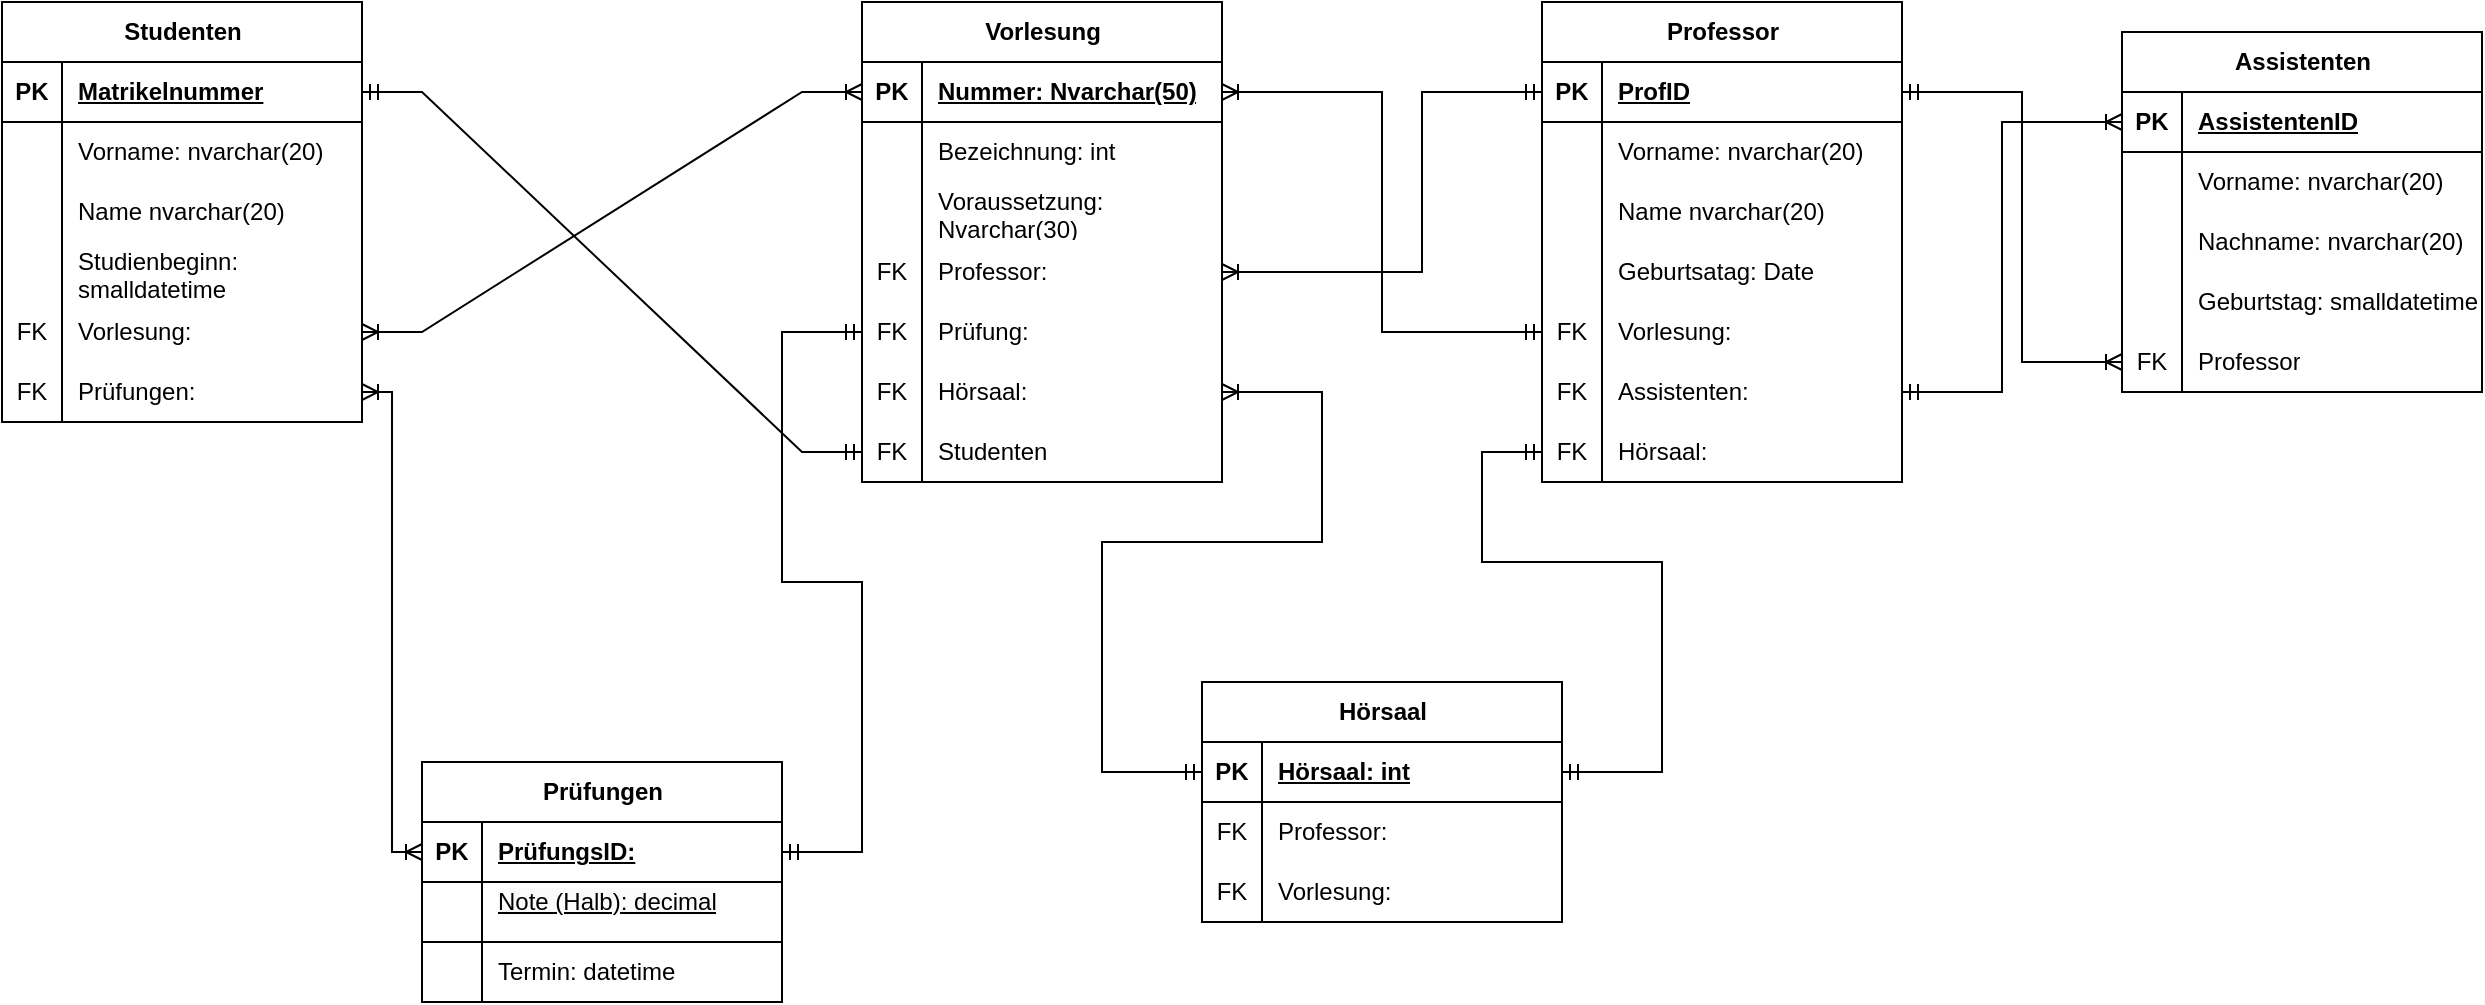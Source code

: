 <mxfile version="24.8.2">
  <diagram name="Seite-1" id="2Ej8bLwQSE9MTMcNMIrt">
    <mxGraphModel dx="1807" dy="426" grid="1" gridSize="10" guides="1" tooltips="1" connect="1" arrows="1" fold="1" page="1" pageScale="1" pageWidth="827" pageHeight="1169" math="0" shadow="0">
      <root>
        <mxCell id="0" />
        <mxCell id="1" parent="0" />
        <mxCell id="7oqKA0QI2KMPic_4Mqot-1" value="Studenten" style="shape=table;startSize=30;container=1;collapsible=1;childLayout=tableLayout;fixedRows=1;rowLines=0;fontStyle=1;align=center;resizeLast=1;html=1;" vertex="1" parent="1">
          <mxGeometry x="-210" y="10" width="180" height="210" as="geometry" />
        </mxCell>
        <mxCell id="7oqKA0QI2KMPic_4Mqot-2" value="" style="shape=tableRow;horizontal=0;startSize=0;swimlaneHead=0;swimlaneBody=0;fillColor=none;collapsible=0;dropTarget=0;points=[[0,0.5],[1,0.5]];portConstraint=eastwest;top=0;left=0;right=0;bottom=1;" vertex="1" parent="7oqKA0QI2KMPic_4Mqot-1">
          <mxGeometry y="30" width="180" height="30" as="geometry" />
        </mxCell>
        <mxCell id="7oqKA0QI2KMPic_4Mqot-3" value="PK" style="shape=partialRectangle;connectable=0;fillColor=none;top=0;left=0;bottom=0;right=0;fontStyle=1;overflow=hidden;whiteSpace=wrap;html=1;" vertex="1" parent="7oqKA0QI2KMPic_4Mqot-2">
          <mxGeometry width="30" height="30" as="geometry">
            <mxRectangle width="30" height="30" as="alternateBounds" />
          </mxGeometry>
        </mxCell>
        <mxCell id="7oqKA0QI2KMPic_4Mqot-4" value="Matrikelnummer" style="shape=partialRectangle;connectable=0;fillColor=none;top=0;left=0;bottom=0;right=0;align=left;spacingLeft=6;fontStyle=5;overflow=hidden;whiteSpace=wrap;html=1;" vertex="1" parent="7oqKA0QI2KMPic_4Mqot-2">
          <mxGeometry x="30" width="150" height="30" as="geometry">
            <mxRectangle width="150" height="30" as="alternateBounds" />
          </mxGeometry>
        </mxCell>
        <mxCell id="7oqKA0QI2KMPic_4Mqot-5" value="" style="shape=tableRow;horizontal=0;startSize=0;swimlaneHead=0;swimlaneBody=0;fillColor=none;collapsible=0;dropTarget=0;points=[[0,0.5],[1,0.5]];portConstraint=eastwest;top=0;left=0;right=0;bottom=0;" vertex="1" parent="7oqKA0QI2KMPic_4Mqot-1">
          <mxGeometry y="60" width="180" height="30" as="geometry" />
        </mxCell>
        <mxCell id="7oqKA0QI2KMPic_4Mqot-6" value="" style="shape=partialRectangle;connectable=0;fillColor=none;top=0;left=0;bottom=0;right=0;editable=1;overflow=hidden;whiteSpace=wrap;html=1;" vertex="1" parent="7oqKA0QI2KMPic_4Mqot-5">
          <mxGeometry width="30" height="30" as="geometry">
            <mxRectangle width="30" height="30" as="alternateBounds" />
          </mxGeometry>
        </mxCell>
        <mxCell id="7oqKA0QI2KMPic_4Mqot-7" value="Vorname: nvarchar(20)" style="shape=partialRectangle;connectable=0;fillColor=none;top=0;left=0;bottom=0;right=0;align=left;spacingLeft=6;overflow=hidden;whiteSpace=wrap;html=1;" vertex="1" parent="7oqKA0QI2KMPic_4Mqot-5">
          <mxGeometry x="30" width="150" height="30" as="geometry">
            <mxRectangle width="150" height="30" as="alternateBounds" />
          </mxGeometry>
        </mxCell>
        <mxCell id="7oqKA0QI2KMPic_4Mqot-8" value="" style="shape=tableRow;horizontal=0;startSize=0;swimlaneHead=0;swimlaneBody=0;fillColor=none;collapsible=0;dropTarget=0;points=[[0,0.5],[1,0.5]];portConstraint=eastwest;top=0;left=0;right=0;bottom=0;" vertex="1" parent="7oqKA0QI2KMPic_4Mqot-1">
          <mxGeometry y="90" width="180" height="30" as="geometry" />
        </mxCell>
        <mxCell id="7oqKA0QI2KMPic_4Mqot-9" value="" style="shape=partialRectangle;connectable=0;fillColor=none;top=0;left=0;bottom=0;right=0;editable=1;overflow=hidden;whiteSpace=wrap;html=1;" vertex="1" parent="7oqKA0QI2KMPic_4Mqot-8">
          <mxGeometry width="30" height="30" as="geometry">
            <mxRectangle width="30" height="30" as="alternateBounds" />
          </mxGeometry>
        </mxCell>
        <mxCell id="7oqKA0QI2KMPic_4Mqot-10" value="Name nvarchar(20)" style="shape=partialRectangle;connectable=0;fillColor=none;top=0;left=0;bottom=0;right=0;align=left;spacingLeft=6;overflow=hidden;whiteSpace=wrap;html=1;" vertex="1" parent="7oqKA0QI2KMPic_4Mqot-8">
          <mxGeometry x="30" width="150" height="30" as="geometry">
            <mxRectangle width="150" height="30" as="alternateBounds" />
          </mxGeometry>
        </mxCell>
        <mxCell id="7oqKA0QI2KMPic_4Mqot-11" value="" style="shape=tableRow;horizontal=0;startSize=0;swimlaneHead=0;swimlaneBody=0;fillColor=none;collapsible=0;dropTarget=0;points=[[0,0.5],[1,0.5]];portConstraint=eastwest;top=0;left=0;right=0;bottom=0;" vertex="1" parent="7oqKA0QI2KMPic_4Mqot-1">
          <mxGeometry y="120" width="180" height="30" as="geometry" />
        </mxCell>
        <mxCell id="7oqKA0QI2KMPic_4Mqot-12" value="" style="shape=partialRectangle;connectable=0;fillColor=none;top=0;left=0;bottom=0;right=0;editable=1;overflow=hidden;whiteSpace=wrap;html=1;" vertex="1" parent="7oqKA0QI2KMPic_4Mqot-11">
          <mxGeometry width="30" height="30" as="geometry">
            <mxRectangle width="30" height="30" as="alternateBounds" />
          </mxGeometry>
        </mxCell>
        <mxCell id="7oqKA0QI2KMPic_4Mqot-13" value="Studienbeginn: smalldatetime" style="shape=partialRectangle;connectable=0;fillColor=none;top=0;left=0;bottom=0;right=0;align=left;spacingLeft=6;overflow=hidden;whiteSpace=wrap;html=1;" vertex="1" parent="7oqKA0QI2KMPic_4Mqot-11">
          <mxGeometry x="30" width="150" height="30" as="geometry">
            <mxRectangle width="150" height="30" as="alternateBounds" />
          </mxGeometry>
        </mxCell>
        <mxCell id="7oqKA0QI2KMPic_4Mqot-18" value="" style="shape=tableRow;horizontal=0;startSize=0;swimlaneHead=0;swimlaneBody=0;fillColor=none;collapsible=0;dropTarget=0;points=[[0,0.5],[1,0.5]];portConstraint=eastwest;top=0;left=0;right=0;bottom=0;" vertex="1" parent="7oqKA0QI2KMPic_4Mqot-1">
          <mxGeometry y="150" width="180" height="30" as="geometry" />
        </mxCell>
        <mxCell id="7oqKA0QI2KMPic_4Mqot-19" value="FK" style="shape=partialRectangle;connectable=0;fillColor=none;top=0;left=0;bottom=0;right=0;editable=1;overflow=hidden;whiteSpace=wrap;html=1;" vertex="1" parent="7oqKA0QI2KMPic_4Mqot-18">
          <mxGeometry width="30" height="30" as="geometry">
            <mxRectangle width="30" height="30" as="alternateBounds" />
          </mxGeometry>
        </mxCell>
        <mxCell id="7oqKA0QI2KMPic_4Mqot-20" value="Vorlesung:&amp;nbsp;" style="shape=partialRectangle;connectable=0;fillColor=none;top=0;left=0;bottom=0;right=0;align=left;spacingLeft=6;overflow=hidden;whiteSpace=wrap;html=1;" vertex="1" parent="7oqKA0QI2KMPic_4Mqot-18">
          <mxGeometry x="30" width="150" height="30" as="geometry">
            <mxRectangle width="150" height="30" as="alternateBounds" />
          </mxGeometry>
        </mxCell>
        <mxCell id="7oqKA0QI2KMPic_4Mqot-21" value="" style="shape=tableRow;horizontal=0;startSize=0;swimlaneHead=0;swimlaneBody=0;fillColor=none;collapsible=0;dropTarget=0;points=[[0,0.5],[1,0.5]];portConstraint=eastwest;top=0;left=0;right=0;bottom=0;" vertex="1" parent="7oqKA0QI2KMPic_4Mqot-1">
          <mxGeometry y="180" width="180" height="30" as="geometry" />
        </mxCell>
        <mxCell id="7oqKA0QI2KMPic_4Mqot-22" value="FK" style="shape=partialRectangle;connectable=0;fillColor=none;top=0;left=0;bottom=0;right=0;editable=1;overflow=hidden;whiteSpace=wrap;html=1;" vertex="1" parent="7oqKA0QI2KMPic_4Mqot-21">
          <mxGeometry width="30" height="30" as="geometry">
            <mxRectangle width="30" height="30" as="alternateBounds" />
          </mxGeometry>
        </mxCell>
        <mxCell id="7oqKA0QI2KMPic_4Mqot-23" value="Prüfungen:" style="shape=partialRectangle;connectable=0;fillColor=none;top=0;left=0;bottom=0;right=0;align=left;spacingLeft=6;overflow=hidden;whiteSpace=wrap;html=1;" vertex="1" parent="7oqKA0QI2KMPic_4Mqot-21">
          <mxGeometry x="30" width="150" height="30" as="geometry">
            <mxRectangle width="150" height="30" as="alternateBounds" />
          </mxGeometry>
        </mxCell>
        <mxCell id="7oqKA0QI2KMPic_4Mqot-24" value="Professor" style="shape=table;startSize=30;container=1;collapsible=1;childLayout=tableLayout;fixedRows=1;rowLines=0;fontStyle=1;align=center;resizeLast=1;html=1;" vertex="1" parent="1">
          <mxGeometry x="560" y="10" width="180" height="240" as="geometry" />
        </mxCell>
        <mxCell id="7oqKA0QI2KMPic_4Mqot-25" value="" style="shape=tableRow;horizontal=0;startSize=0;swimlaneHead=0;swimlaneBody=0;fillColor=none;collapsible=0;dropTarget=0;points=[[0,0.5],[1,0.5]];portConstraint=eastwest;top=0;left=0;right=0;bottom=1;" vertex="1" parent="7oqKA0QI2KMPic_4Mqot-24">
          <mxGeometry y="30" width="180" height="30" as="geometry" />
        </mxCell>
        <mxCell id="7oqKA0QI2KMPic_4Mqot-26" value="PK" style="shape=partialRectangle;connectable=0;fillColor=none;top=0;left=0;bottom=0;right=0;fontStyle=1;overflow=hidden;whiteSpace=wrap;html=1;" vertex="1" parent="7oqKA0QI2KMPic_4Mqot-25">
          <mxGeometry width="30" height="30" as="geometry">
            <mxRectangle width="30" height="30" as="alternateBounds" />
          </mxGeometry>
        </mxCell>
        <mxCell id="7oqKA0QI2KMPic_4Mqot-27" value="ProfID" style="shape=partialRectangle;connectable=0;fillColor=none;top=0;left=0;bottom=0;right=0;align=left;spacingLeft=6;fontStyle=5;overflow=hidden;whiteSpace=wrap;html=1;" vertex="1" parent="7oqKA0QI2KMPic_4Mqot-25">
          <mxGeometry x="30" width="150" height="30" as="geometry">
            <mxRectangle width="150" height="30" as="alternateBounds" />
          </mxGeometry>
        </mxCell>
        <mxCell id="7oqKA0QI2KMPic_4Mqot-28" value="" style="shape=tableRow;horizontal=0;startSize=0;swimlaneHead=0;swimlaneBody=0;fillColor=none;collapsible=0;dropTarget=0;points=[[0,0.5],[1,0.5]];portConstraint=eastwest;top=0;left=0;right=0;bottom=0;" vertex="1" parent="7oqKA0QI2KMPic_4Mqot-24">
          <mxGeometry y="60" width="180" height="30" as="geometry" />
        </mxCell>
        <mxCell id="7oqKA0QI2KMPic_4Mqot-29" value="" style="shape=partialRectangle;connectable=0;fillColor=none;top=0;left=0;bottom=0;right=0;editable=1;overflow=hidden;whiteSpace=wrap;html=1;" vertex="1" parent="7oqKA0QI2KMPic_4Mqot-28">
          <mxGeometry width="30" height="30" as="geometry">
            <mxRectangle width="30" height="30" as="alternateBounds" />
          </mxGeometry>
        </mxCell>
        <mxCell id="7oqKA0QI2KMPic_4Mqot-30" value="Vorname: nvarchar(20)" style="shape=partialRectangle;connectable=0;fillColor=none;top=0;left=0;bottom=0;right=0;align=left;spacingLeft=6;overflow=hidden;whiteSpace=wrap;html=1;" vertex="1" parent="7oqKA0QI2KMPic_4Mqot-28">
          <mxGeometry x="30" width="150" height="30" as="geometry">
            <mxRectangle width="150" height="30" as="alternateBounds" />
          </mxGeometry>
        </mxCell>
        <mxCell id="7oqKA0QI2KMPic_4Mqot-31" value="" style="shape=tableRow;horizontal=0;startSize=0;swimlaneHead=0;swimlaneBody=0;fillColor=none;collapsible=0;dropTarget=0;points=[[0,0.5],[1,0.5]];portConstraint=eastwest;top=0;left=0;right=0;bottom=0;" vertex="1" parent="7oqKA0QI2KMPic_4Mqot-24">
          <mxGeometry y="90" width="180" height="30" as="geometry" />
        </mxCell>
        <mxCell id="7oqKA0QI2KMPic_4Mqot-32" value="" style="shape=partialRectangle;connectable=0;fillColor=none;top=0;left=0;bottom=0;right=0;editable=1;overflow=hidden;whiteSpace=wrap;html=1;" vertex="1" parent="7oqKA0QI2KMPic_4Mqot-31">
          <mxGeometry width="30" height="30" as="geometry">
            <mxRectangle width="30" height="30" as="alternateBounds" />
          </mxGeometry>
        </mxCell>
        <mxCell id="7oqKA0QI2KMPic_4Mqot-33" value="Name nvarchar(20)" style="shape=partialRectangle;connectable=0;fillColor=none;top=0;left=0;bottom=0;right=0;align=left;spacingLeft=6;overflow=hidden;whiteSpace=wrap;html=1;" vertex="1" parent="7oqKA0QI2KMPic_4Mqot-31">
          <mxGeometry x="30" width="150" height="30" as="geometry">
            <mxRectangle width="150" height="30" as="alternateBounds" />
          </mxGeometry>
        </mxCell>
        <mxCell id="7oqKA0QI2KMPic_4Mqot-34" value="" style="shape=tableRow;horizontal=0;startSize=0;swimlaneHead=0;swimlaneBody=0;fillColor=none;collapsible=0;dropTarget=0;points=[[0,0.5],[1,0.5]];portConstraint=eastwest;top=0;left=0;right=0;bottom=0;" vertex="1" parent="7oqKA0QI2KMPic_4Mqot-24">
          <mxGeometry y="120" width="180" height="30" as="geometry" />
        </mxCell>
        <mxCell id="7oqKA0QI2KMPic_4Mqot-35" value="" style="shape=partialRectangle;connectable=0;fillColor=none;top=0;left=0;bottom=0;right=0;editable=1;overflow=hidden;whiteSpace=wrap;html=1;" vertex="1" parent="7oqKA0QI2KMPic_4Mqot-34">
          <mxGeometry width="30" height="30" as="geometry">
            <mxRectangle width="30" height="30" as="alternateBounds" />
          </mxGeometry>
        </mxCell>
        <mxCell id="7oqKA0QI2KMPic_4Mqot-36" value="Geburtsatag: Date" style="shape=partialRectangle;connectable=0;fillColor=none;top=0;left=0;bottom=0;right=0;align=left;spacingLeft=6;overflow=hidden;whiteSpace=wrap;html=1;" vertex="1" parent="7oqKA0QI2KMPic_4Mqot-34">
          <mxGeometry x="30" width="150" height="30" as="geometry">
            <mxRectangle width="150" height="30" as="alternateBounds" />
          </mxGeometry>
        </mxCell>
        <mxCell id="7oqKA0QI2KMPic_4Mqot-37" value="" style="shape=tableRow;horizontal=0;startSize=0;swimlaneHead=0;swimlaneBody=0;fillColor=none;collapsible=0;dropTarget=0;points=[[0,0.5],[1,0.5]];portConstraint=eastwest;top=0;left=0;right=0;bottom=0;" vertex="1" parent="7oqKA0QI2KMPic_4Mqot-24">
          <mxGeometry y="150" width="180" height="30" as="geometry" />
        </mxCell>
        <mxCell id="7oqKA0QI2KMPic_4Mqot-38" value="FK" style="shape=partialRectangle;connectable=0;fillColor=none;top=0;left=0;bottom=0;right=0;editable=1;overflow=hidden;whiteSpace=wrap;html=1;" vertex="1" parent="7oqKA0QI2KMPic_4Mqot-37">
          <mxGeometry width="30" height="30" as="geometry">
            <mxRectangle width="30" height="30" as="alternateBounds" />
          </mxGeometry>
        </mxCell>
        <mxCell id="7oqKA0QI2KMPic_4Mqot-39" value="Vorlesung:" style="shape=partialRectangle;connectable=0;fillColor=none;top=0;left=0;bottom=0;right=0;align=left;spacingLeft=6;overflow=hidden;whiteSpace=wrap;html=1;" vertex="1" parent="7oqKA0QI2KMPic_4Mqot-37">
          <mxGeometry x="30" width="150" height="30" as="geometry">
            <mxRectangle width="150" height="30" as="alternateBounds" />
          </mxGeometry>
        </mxCell>
        <mxCell id="7oqKA0QI2KMPic_4Mqot-40" value="" style="shape=tableRow;horizontal=0;startSize=0;swimlaneHead=0;swimlaneBody=0;fillColor=none;collapsible=0;dropTarget=0;points=[[0,0.5],[1,0.5]];portConstraint=eastwest;top=0;left=0;right=0;bottom=0;" vertex="1" parent="7oqKA0QI2KMPic_4Mqot-24">
          <mxGeometry y="180" width="180" height="30" as="geometry" />
        </mxCell>
        <mxCell id="7oqKA0QI2KMPic_4Mqot-41" value="FK" style="shape=partialRectangle;connectable=0;fillColor=none;top=0;left=0;bottom=0;right=0;editable=1;overflow=hidden;whiteSpace=wrap;html=1;" vertex="1" parent="7oqKA0QI2KMPic_4Mqot-40">
          <mxGeometry width="30" height="30" as="geometry">
            <mxRectangle width="30" height="30" as="alternateBounds" />
          </mxGeometry>
        </mxCell>
        <mxCell id="7oqKA0QI2KMPic_4Mqot-42" value="Assistenten:" style="shape=partialRectangle;connectable=0;fillColor=none;top=0;left=0;bottom=0;right=0;align=left;spacingLeft=6;overflow=hidden;whiteSpace=wrap;html=1;" vertex="1" parent="7oqKA0QI2KMPic_4Mqot-40">
          <mxGeometry x="30" width="150" height="30" as="geometry">
            <mxRectangle width="150" height="30" as="alternateBounds" />
          </mxGeometry>
        </mxCell>
        <mxCell id="7oqKA0QI2KMPic_4Mqot-43" value="" style="shape=tableRow;horizontal=0;startSize=0;swimlaneHead=0;swimlaneBody=0;fillColor=none;collapsible=0;dropTarget=0;points=[[0,0.5],[1,0.5]];portConstraint=eastwest;top=0;left=0;right=0;bottom=0;" vertex="1" parent="7oqKA0QI2KMPic_4Mqot-24">
          <mxGeometry y="210" width="180" height="30" as="geometry" />
        </mxCell>
        <mxCell id="7oqKA0QI2KMPic_4Mqot-44" value="FK" style="shape=partialRectangle;connectable=0;fillColor=none;top=0;left=0;bottom=0;right=0;editable=1;overflow=hidden;whiteSpace=wrap;html=1;" vertex="1" parent="7oqKA0QI2KMPic_4Mqot-43">
          <mxGeometry width="30" height="30" as="geometry">
            <mxRectangle width="30" height="30" as="alternateBounds" />
          </mxGeometry>
        </mxCell>
        <mxCell id="7oqKA0QI2KMPic_4Mqot-45" value="Hörsaal:" style="shape=partialRectangle;connectable=0;fillColor=none;top=0;left=0;bottom=0;right=0;align=left;spacingLeft=6;overflow=hidden;whiteSpace=wrap;html=1;" vertex="1" parent="7oqKA0QI2KMPic_4Mqot-43">
          <mxGeometry x="30" width="150" height="30" as="geometry">
            <mxRectangle width="150" height="30" as="alternateBounds" />
          </mxGeometry>
        </mxCell>
        <mxCell id="7oqKA0QI2KMPic_4Mqot-46" value="Vorlesung" style="shape=table;startSize=30;container=1;collapsible=1;childLayout=tableLayout;fixedRows=1;rowLines=0;fontStyle=1;align=center;resizeLast=1;html=1;" vertex="1" parent="1">
          <mxGeometry x="220" y="10" width="180" height="240" as="geometry" />
        </mxCell>
        <mxCell id="7oqKA0QI2KMPic_4Mqot-47" value="" style="shape=tableRow;horizontal=0;startSize=0;swimlaneHead=0;swimlaneBody=0;fillColor=none;collapsible=0;dropTarget=0;points=[[0,0.5],[1,0.5]];portConstraint=eastwest;top=0;left=0;right=0;bottom=1;" vertex="1" parent="7oqKA0QI2KMPic_4Mqot-46">
          <mxGeometry y="30" width="180" height="30" as="geometry" />
        </mxCell>
        <mxCell id="7oqKA0QI2KMPic_4Mqot-48" value="PK" style="shape=partialRectangle;connectable=0;fillColor=none;top=0;left=0;bottom=0;right=0;fontStyle=1;overflow=hidden;whiteSpace=wrap;html=1;" vertex="1" parent="7oqKA0QI2KMPic_4Mqot-47">
          <mxGeometry width="30" height="30" as="geometry">
            <mxRectangle width="30" height="30" as="alternateBounds" />
          </mxGeometry>
        </mxCell>
        <mxCell id="7oqKA0QI2KMPic_4Mqot-49" value="Nummer: Nvarchar(50)" style="shape=partialRectangle;connectable=0;fillColor=none;top=0;left=0;bottom=0;right=0;align=left;spacingLeft=6;fontStyle=5;overflow=hidden;whiteSpace=wrap;html=1;" vertex="1" parent="7oqKA0QI2KMPic_4Mqot-47">
          <mxGeometry x="30" width="150" height="30" as="geometry">
            <mxRectangle width="150" height="30" as="alternateBounds" />
          </mxGeometry>
        </mxCell>
        <mxCell id="7oqKA0QI2KMPic_4Mqot-50" value="" style="shape=tableRow;horizontal=0;startSize=0;swimlaneHead=0;swimlaneBody=0;fillColor=none;collapsible=0;dropTarget=0;points=[[0,0.5],[1,0.5]];portConstraint=eastwest;top=0;left=0;right=0;bottom=0;" vertex="1" parent="7oqKA0QI2KMPic_4Mqot-46">
          <mxGeometry y="60" width="180" height="30" as="geometry" />
        </mxCell>
        <mxCell id="7oqKA0QI2KMPic_4Mqot-51" value="" style="shape=partialRectangle;connectable=0;fillColor=none;top=0;left=0;bottom=0;right=0;editable=1;overflow=hidden;whiteSpace=wrap;html=1;" vertex="1" parent="7oqKA0QI2KMPic_4Mqot-50">
          <mxGeometry width="30" height="30" as="geometry">
            <mxRectangle width="30" height="30" as="alternateBounds" />
          </mxGeometry>
        </mxCell>
        <mxCell id="7oqKA0QI2KMPic_4Mqot-52" value="Bezeichnung: int" style="shape=partialRectangle;connectable=0;fillColor=none;top=0;left=0;bottom=0;right=0;align=left;spacingLeft=6;overflow=hidden;whiteSpace=wrap;html=1;" vertex="1" parent="7oqKA0QI2KMPic_4Mqot-50">
          <mxGeometry x="30" width="150" height="30" as="geometry">
            <mxRectangle width="150" height="30" as="alternateBounds" />
          </mxGeometry>
        </mxCell>
        <mxCell id="7oqKA0QI2KMPic_4Mqot-53" value="" style="shape=tableRow;horizontal=0;startSize=0;swimlaneHead=0;swimlaneBody=0;fillColor=none;collapsible=0;dropTarget=0;points=[[0,0.5],[1,0.5]];portConstraint=eastwest;top=0;left=0;right=0;bottom=0;" vertex="1" parent="7oqKA0QI2KMPic_4Mqot-46">
          <mxGeometry y="90" width="180" height="30" as="geometry" />
        </mxCell>
        <mxCell id="7oqKA0QI2KMPic_4Mqot-54" value="" style="shape=partialRectangle;connectable=0;fillColor=none;top=0;left=0;bottom=0;right=0;editable=1;overflow=hidden;whiteSpace=wrap;html=1;" vertex="1" parent="7oqKA0QI2KMPic_4Mqot-53">
          <mxGeometry width="30" height="30" as="geometry">
            <mxRectangle width="30" height="30" as="alternateBounds" />
          </mxGeometry>
        </mxCell>
        <mxCell id="7oqKA0QI2KMPic_4Mqot-55" value="Voraussetzung: Nvarchar(30)" style="shape=partialRectangle;connectable=0;fillColor=none;top=0;left=0;bottom=0;right=0;align=left;spacingLeft=6;overflow=hidden;whiteSpace=wrap;html=1;" vertex="1" parent="7oqKA0QI2KMPic_4Mqot-53">
          <mxGeometry x="30" width="150" height="30" as="geometry">
            <mxRectangle width="150" height="30" as="alternateBounds" />
          </mxGeometry>
        </mxCell>
        <mxCell id="7oqKA0QI2KMPic_4Mqot-56" value="" style="shape=tableRow;horizontal=0;startSize=0;swimlaneHead=0;swimlaneBody=0;fillColor=none;collapsible=0;dropTarget=0;points=[[0,0.5],[1,0.5]];portConstraint=eastwest;top=0;left=0;right=0;bottom=0;" vertex="1" parent="7oqKA0QI2KMPic_4Mqot-46">
          <mxGeometry y="120" width="180" height="30" as="geometry" />
        </mxCell>
        <mxCell id="7oqKA0QI2KMPic_4Mqot-57" value="FK&lt;span style=&quot;color: rgba(0, 0, 0, 0); font-family: monospace; font-size: 0px; text-align: start; text-wrap-mode: nowrap;&quot;&gt;%3CmxGraphModel%3E%3Croot%3E%3CmxCell%20id%3D%220%22%2F%3E%3CmxCell%20id%3D%221%22%20parent%3D%220%22%2F%3E%3CmxCell%20id%3D%222%22%20value%3D%22Studenten%22%20style%3D%22shape%3Dtable%3BstartSize%3D30%3Bcontainer%3D1%3Bcollapsible%3D1%3BchildLayout%3DtableLayout%3BfixedRows%3D1%3BrowLines%3D0%3BfontStyle%3D1%3Balign%3Dcenter%3BresizeLast%3D1%3Bhtml%3D1%3B%22%20vertex%3D%221%22%20parent%3D%221%22%3E%3CmxGeometry%20x%3D%2260%22%20y%3D%22100%22%20width%3D%22180%22%20height%3D%22210%22%20as%3D%22geometry%22%2F%3E%3C%2FmxCell%3E%3CmxCell%20id%3D%223%22%20value%3D%22%22%20style%3D%22shape%3DtableRow%3Bhorizontal%3D0%3BstartSize%3D0%3BswimlaneHead%3D0%3BswimlaneBody%3D0%3BfillColor%3Dnone%3Bcollapsible%3D0%3BdropTarget%3D0%3Bpoints%3D%5B%5B0%2C0.5%5D%2C%5B1%2C0.5%5D%5D%3BportConstraint%3Deastwest%3Btop%3D0%3Bleft%3D0%3Bright%3D0%3Bbottom%3D1%3B%22%20vertex%3D%221%22%20parent%3D%222%22%3E%3CmxGeometry%20y%3D%2230%22%20width%3D%22180%22%20height%3D%2230%22%20as%3D%22geometry%22%2F%3E%3C%2FmxCell%3E%3CmxCell%20id%3D%224%22%20value%3D%22PK%22%20style%3D%22shape%3DpartialRectangle%3Bconnectable%3D0%3BfillColor%3Dnone%3Btop%3D0%3Bleft%3D0%3Bbottom%3D0%3Bright%3D0%3BfontStyle%3D1%3Boverflow%3Dhidden%3BwhiteSpace%3Dwrap%3Bhtml%3D1%3B%22%20vertex%3D%221%22%20parent%3D%223%22%3E%3CmxGeometry%20width%3D%2230%22%20height%3D%2230%22%20as%3D%22geometry%22%3E%3CmxRectangle%20width%3D%2230%22%20height%3D%2230%22%20as%3D%22alternateBounds%22%2F%3E%3C%2FmxGeometry%3E%3C%2FmxCell%3E%3CmxCell%20id%3D%225%22%20value%3D%22Matrikelnummer%22%20style%3D%22shape%3DpartialRectangle%3Bconnectable%3D0%3BfillColor%3Dnone%3Btop%3D0%3Bleft%3D0%3Bbottom%3D0%3Bright%3D0%3Balign%3Dleft%3BspacingLeft%3D6%3BfontStyle%3D5%3Boverflow%3Dhidden%3BwhiteSpace%3Dwrap%3Bhtml%3D1%3B%22%20vertex%3D%221%22%20parent%3D%223%22%3E%3CmxGeometry%20x%3D%2230%22%20width%3D%22150%22%20height%3D%2230%22%20as%3D%22geometry%22%3E%3CmxRectangle%20width%3D%22150%22%20height%3D%2230%22%20as%3D%22alternateBounds%22%2F%3E%3C%2FmxGeometry%3E%3C%2FmxCell%3E%3CmxCell%20id%3D%226%22%20value%3D%22%22%20style%3D%22shape%3DtableRow%3Bhorizontal%3D0%3BstartSize%3D0%3BswimlaneHead%3D0%3BswimlaneBody%3D0%3BfillColor%3Dnone%3Bcollapsible%3D0%3BdropTarget%3D0%3Bpoints%3D%5B%5B0%2C0.5%5D%2C%5B1%2C0.5%5D%5D%3BportConstraint%3Deastwest%3Btop%3D0%3Bleft%3D0%3Bright%3D0%3Bbottom%3D0%3B%22%20vertex%3D%221%22%20parent%3D%222%22%3E%3CmxGeometry%20y%3D%2260%22%20width%3D%22180%22%20height%3D%2230%22%20as%3D%22geometry%22%2F%3E%3C%2FmxCell%3E%3CmxCell%20id%3D%227%22%20value%3D%22%22%20style%3D%22shape%3DpartialRectangle%3Bconnectable%3D0%3BfillColor%3Dnone%3Btop%3D0%3Bleft%3D0%3Bbottom%3D0%3Bright%3D0%3Beditable%3D1%3Boverflow%3Dhidden%3BwhiteSpace%3Dwrap%3Bhtml%3D1%3B%22%20vertex%3D%221%22%20parent%3D%226%22%3E%3CmxGeometry%20width%3D%2230%22%20height%3D%2230%22%20as%3D%22geometry%22%3E%3CmxRectangle%20width%3D%2230%22%20height%3D%2230%22%20as%3D%22alternateBounds%22%2F%3E%3C%2FmxGeometry%3E%3C%2FmxCell%3E%3CmxCell%20id%3D%228%22%20value%3D%22Vorname%22%20style%3D%22shape%3DpartialRectangle%3Bconnectable%3D0%3BfillColor%3Dnone%3Btop%3D0%3Bleft%3D0%3Bbottom%3D0%3Bright%3D0%3Balign%3Dleft%3BspacingLeft%3D6%3Boverflow%3Dhidden%3BwhiteSpace%3Dwrap%3Bhtml%3D1%3B%22%20vertex%3D%221%22%20parent%3D%226%22%3E%3CmxGeometry%20x%3D%2230%22%20width%3D%22150%22%20height%3D%2230%22%20as%3D%22geometry%22%3E%3CmxRectangle%20width%3D%22150%22%20height%3D%2230%22%20as%3D%22alternateBounds%22%2F%3E%3C%2FmxGeometry%3E%3C%2FmxCell%3E%3CmxCell%20id%3D%229%22%20value%3D%22%22%20style%3D%22shape%3DtableRow%3Bhorizontal%3D0%3BstartSize%3D0%3BswimlaneHead%3D0%3BswimlaneBody%3D0%3BfillColor%3Dnone%3Bcollapsible%3D0%3BdropTarget%3D0%3Bpoints%3D%5B%5B0%2C0.5%5D%2C%5B1%2C0.5%5D%5D%3BportConstraint%3Deastwest%3Btop%3D0%3Bleft%3D0%3Bright%3D0%3Bbottom%3D0%3B%22%20vertex%3D%221%22%20parent%3D%222%22%3E%3CmxGeometry%20y%3D%2290%22%20width%3D%22180%22%20height%3D%2230%22%20as%3D%22geometry%22%2F%3E%3C%2FmxCell%3E%3CmxCell%20id%3D%2210%22%20value%3D%22%22%20style%3D%22shape%3DpartialRectangle%3Bconnectable%3D0%3BfillColor%3Dnone%3Btop%3D0%3Bleft%3D0%3Bbottom%3D0%3Bright%3D0%3Beditable%3D1%3Boverflow%3Dhidden%3BwhiteSpace%3Dwrap%3Bhtml%3D1%3B%22%20vertex%3D%221%22%20parent%3D%229%22%3E%3CmxGeometry%20width%3D%2230%22%20height%3D%2230%22%20as%3D%22geometry%22%3E%3CmxRectangle%20width%3D%2230%22%20height%3D%2230%22%20as%3D%22alternateBounds%22%2F%3E%3C%2FmxGeometry%3E%3C%2FmxCell%3E%3CmxCell%20id%3D%2211%22%20value%3D%22Name%22%20style%3D%22shape%3DpartialRectangle%3Bconnectable%3D0%3BfillColor%3Dnone%3Btop%3D0%3Bleft%3D0%3Bbottom%3D0%3Bright%3D0%3Balign%3Dleft%3BspacingLeft%3D6%3Boverflow%3Dhidden%3BwhiteSpace%3Dwrap%3Bhtml%3D1%3B%22%20vertex%3D%221%22%20parent%3D%229%22%3E%3CmxGeometry%20x%3D%2230%22%20width%3D%22150%22%20height%3D%2230%22%20as%3D%22geometry%22%3E%3CmxRectangle%20width%3D%22150%22%20height%3D%2230%22%20as%3D%22alternateBounds%22%2F%3E%3C%2FmxGeometry%3E%3C%2FmxCell%3E%3CmxCell%20id%3D%2212%22%20value%3D%22%22%20style%3D%22shape%3DtableRow%3Bhorizontal%3D0%3BstartSize%3D0%3BswimlaneHead%3D0%3BswimlaneBody%3D0%3BfillColor%3Dnone%3Bcollapsible%3D0%3BdropTarget%3D0%3Bpoints%3D%5B%5B0%2C0.5%5D%2C%5B1%2C0.5%5D%5D%3BportConstraint%3Deastwest%3Btop%3D0%3Bleft%3D0%3Bright%3D0%3Bbottom%3D0%3B%22%20vertex%3D%221%22%20parent%3D%222%22%3E%3CmxGeometry%20y%3D%22120%22%20width%3D%22180%22%20height%3D%2230%22%20as%3D%22geometry%22%2F%3E%3C%2FmxCell%3E%3CmxCell%20id%3D%2213%22%20value%3D%22%22%20style%3D%22shape%3DpartialRectangle%3Bconnectable%3D0%3BfillColor%3Dnone%3Btop%3D0%3Bleft%3D0%3Bbottom%3D0%3Bright%3D0%3Beditable%3D1%3Boverflow%3Dhidden%3BwhiteSpace%3Dwrap%3Bhtml%3D1%3B%22%20vertex%3D%221%22%20parent%3D%2212%22%3E%3CmxGeometry%20width%3D%2230%22%20height%3D%2230%22%20as%3D%22geometry%22%3E%3CmxRectangle%20width%3D%2230%22%20height%3D%2230%22%20as%3D%22alternateBounds%22%2F%3E%3C%2FmxGeometry%3E%3C%2FmxCell%3E%3CmxCell%20id%3D%2214%22%20value%3D%22Studienbeginn%22%20style%3D%22shape%3DpartialRectangle%3Bconnectable%3D0%3BfillColor%3Dnone%3Btop%3D0%3Bleft%3D0%3Bbottom%3D0%3Bright%3D0%3Balign%3Dleft%3BspacingLeft%3D6%3Boverflow%3Dhidden%3BwhiteSpace%3Dwrap%3Bhtml%3D1%3B%22%20vertex%3D%221%22%20parent%3D%2212%22%3E%3CmxGeometry%20x%3D%2230%22%20width%3D%22150%22%20height%3D%2230%22%20as%3D%22geometry%22%3E%3CmxRectangle%20width%3D%22150%22%20height%3D%2230%22%20as%3D%22alternateBounds%22%2F%3E%3C%2FmxGeometry%3E%3C%2FmxCell%3E%3CmxCell%20id%3D%2215%22%20value%3D%22%22%20style%3D%22shape%3DtableRow%3Bhorizontal%3D0%3BstartSize%3D0%3BswimlaneHead%3D0%3BswimlaneBody%3D0%3BfillColor%3Dnone%3Bcollapsible%3D0%3BdropTarget%3D0%3Bpoints%3D%5B%5B0%2C0.5%5D%2C%5B1%2C0.5%5D%5D%3BportConstraint%3Deastwest%3Btop%3D0%3Bleft%3D0%3Bright%3D0%3Bbottom%3D0%3B%22%20vertex%3D%221%22%20parent%3D%222%22%3E%3CmxGeometry%20y%3D%22150%22%20width%3D%22180%22%20height%3D%2230%22%20as%3D%22geometry%22%2F%3E%3C%2FmxCell%3E%3CmxCell%20id%3D%2216%22%20value%3D%22FK%22%20style%3D%22shape%3DpartialRectangle%3Bconnectable%3D0%3BfillColor%3Dnone%3Btop%3D0%3Bleft%3D0%3Bbottom%3D0%3Bright%3D0%3Beditable%3D1%3Boverflow%3Dhidden%3BwhiteSpace%3Dwrap%3Bhtml%3D1%3B%22%20vertex%3D%221%22%20parent%3D%2215%22%3E%3CmxGeometry%20width%3D%2230%22%20height%3D%2230%22%20as%3D%22geometry%22%3E%3CmxRectangle%20width%3D%2230%22%20height%3D%2230%22%20as%3D%22alternateBounds%22%2F%3E%3C%2FmxGeometry%3E%3C%2FmxCell%3E%3CmxCell%20id%3D%2217%22%20value%3D%22Vorlesung%22%20style%3D%22shape%3DpartialRectangle%3Bconnectable%3D0%3BfillColor%3Dnone%3Btop%3D0%3Bleft%3D0%3Bbottom%3D0%3Bright%3D0%3Balign%3Dleft%3BspacingLeft%3D6%3Boverflow%3Dhidden%3BwhiteSpace%3Dwrap%3Bhtml%3D1%3B%22%20vertex%3D%221%22%20parent%3D%2215%22%3E%3CmxGeometry%20x%3D%2230%22%20width%3D%22150%22%20height%3D%2230%22%20as%3D%22geometry%22%3E%3CmxRectangle%20width%3D%22150%22%20height%3D%2230%22%20as%3D%22alternateBounds%22%2F%3E%3C%2FmxGeometry%3E%3C%2FmxCell%3E%3CmxCell%20id%3D%2218%22%20value%3D%22%22%20style%3D%22shape%3DtableRow%3Bhorizontal%3D0%3BstartSize%3D0%3BswimlaneHead%3D0%3BswimlaneBody%3D0%3BfillColor%3Dnone%3Bcollapsible%3D0%3BdropTarget%3D0%3Bpoints%3D%5B%5B0%2C0.5%5D%2C%5B1%2C0.5%5D%5D%3BportConstraint%3Deastwest%3Btop%3D0%3Bleft%3D0%3Bright%3D0%3Bbottom%3D0%3B%22%20vertex%3D%221%22%20parent%3D%222%22%3E%3CmxGeometry%20y%3D%22180%22%20width%3D%22180%22%20height%3D%2230%22%20as%3D%22geometry%22%2F%3E%3C%2FmxCell%3E%3CmxCell%20id%3D%2219%22%20value%3D%22FK%22%20style%3D%22shape%3DpartialRectangle%3Bconnectable%3D0%3BfillColor%3Dnone%3Btop%3D0%3Bleft%3D0%3Bbottom%3D0%3Bright%3D0%3Beditable%3D1%3Boverflow%3Dhidden%3BwhiteSpace%3Dwrap%3Bhtml%3D1%3B%22%20vertex%3D%221%22%20parent%3D%2218%22%3E%3CmxGeometry%20width%3D%2230%22%20height%3D%2230%22%20as%3D%22geometry%22%3E%3CmxRectangle%20width%3D%2230%22%20height%3D%2230%22%20as%3D%22alternateBounds%22%2F%3E%3C%2FmxGeometry%3E%3C%2FmxCell%3E%3CmxCell%20id%3D%2220%22%20value%3D%22Pr%C3%BCfungen%22%20style%3D%22shape%3DpartialRectangle%3Bconnectable%3D0%3BfillColor%3Dnone%3Btop%3D0%3Bleft%3D0%3Bbottom%3D0%3Bright%3D0%3Balign%3Dleft%3BspacingLeft%3D6%3Boverflow%3Dhidden%3BwhiteSpace%3Dwrap%3Bhtml%3D1%3B%22%20vertex%3D%221%22%20parent%3D%2218%22%3E%3CmxGeometry%20x%3D%2230%22%20width%3D%22150%22%20height%3D%2230%22%20as%3D%22geometry%22%3E%3CmxRectangle%20width%3D%22150%22%20height%3D%2230%22%20as%3D%22alternateBounds%22%2F%3E%3C%2FmxGeometry%3E%3C%2FmxCell%3E%3C%2Froot%3E%3C%2FmxGraphModel%3E&lt;/span&gt;" style="shape=partialRectangle;connectable=0;fillColor=none;top=0;left=0;bottom=0;right=0;editable=1;overflow=hidden;whiteSpace=wrap;html=1;" vertex="1" parent="7oqKA0QI2KMPic_4Mqot-56">
          <mxGeometry width="30" height="30" as="geometry">
            <mxRectangle width="30" height="30" as="alternateBounds" />
          </mxGeometry>
        </mxCell>
        <mxCell id="7oqKA0QI2KMPic_4Mqot-58" value="Professor:" style="shape=partialRectangle;connectable=0;fillColor=none;top=0;left=0;bottom=0;right=0;align=left;spacingLeft=6;overflow=hidden;whiteSpace=wrap;html=1;" vertex="1" parent="7oqKA0QI2KMPic_4Mqot-56">
          <mxGeometry x="30" width="150" height="30" as="geometry">
            <mxRectangle width="150" height="30" as="alternateBounds" />
          </mxGeometry>
        </mxCell>
        <mxCell id="7oqKA0QI2KMPic_4Mqot-59" value="" style="shape=tableRow;horizontal=0;startSize=0;swimlaneHead=0;swimlaneBody=0;fillColor=none;collapsible=0;dropTarget=0;points=[[0,0.5],[1,0.5]];portConstraint=eastwest;top=0;left=0;right=0;bottom=0;" vertex="1" parent="7oqKA0QI2KMPic_4Mqot-46">
          <mxGeometry y="150" width="180" height="30" as="geometry" />
        </mxCell>
        <mxCell id="7oqKA0QI2KMPic_4Mqot-60" value="FK" style="shape=partialRectangle;connectable=0;fillColor=none;top=0;left=0;bottom=0;right=0;editable=1;overflow=hidden;whiteSpace=wrap;html=1;" vertex="1" parent="7oqKA0QI2KMPic_4Mqot-59">
          <mxGeometry width="30" height="30" as="geometry">
            <mxRectangle width="30" height="30" as="alternateBounds" />
          </mxGeometry>
        </mxCell>
        <mxCell id="7oqKA0QI2KMPic_4Mqot-61" value="Prüfung:" style="shape=partialRectangle;connectable=0;fillColor=none;top=0;left=0;bottom=0;right=0;align=left;spacingLeft=6;overflow=hidden;whiteSpace=wrap;html=1;" vertex="1" parent="7oqKA0QI2KMPic_4Mqot-59">
          <mxGeometry x="30" width="150" height="30" as="geometry">
            <mxRectangle width="150" height="30" as="alternateBounds" />
          </mxGeometry>
        </mxCell>
        <mxCell id="7oqKA0QI2KMPic_4Mqot-62" value="" style="shape=tableRow;horizontal=0;startSize=0;swimlaneHead=0;swimlaneBody=0;fillColor=none;collapsible=0;dropTarget=0;points=[[0,0.5],[1,0.5]];portConstraint=eastwest;top=0;left=0;right=0;bottom=0;" vertex="1" parent="7oqKA0QI2KMPic_4Mqot-46">
          <mxGeometry y="180" width="180" height="30" as="geometry" />
        </mxCell>
        <mxCell id="7oqKA0QI2KMPic_4Mqot-63" value="FK" style="shape=partialRectangle;connectable=0;fillColor=none;top=0;left=0;bottom=0;right=0;editable=1;overflow=hidden;whiteSpace=wrap;html=1;" vertex="1" parent="7oqKA0QI2KMPic_4Mqot-62">
          <mxGeometry width="30" height="30" as="geometry">
            <mxRectangle width="30" height="30" as="alternateBounds" />
          </mxGeometry>
        </mxCell>
        <mxCell id="7oqKA0QI2KMPic_4Mqot-64" value="Hörsaal:" style="shape=partialRectangle;connectable=0;fillColor=none;top=0;left=0;bottom=0;right=0;align=left;spacingLeft=6;overflow=hidden;whiteSpace=wrap;html=1;" vertex="1" parent="7oqKA0QI2KMPic_4Mqot-62">
          <mxGeometry x="30" width="150" height="30" as="geometry">
            <mxRectangle width="150" height="30" as="alternateBounds" />
          </mxGeometry>
        </mxCell>
        <mxCell id="7oqKA0QI2KMPic_4Mqot-142" value="" style="shape=tableRow;horizontal=0;startSize=0;swimlaneHead=0;swimlaneBody=0;fillColor=none;collapsible=0;dropTarget=0;points=[[0,0.5],[1,0.5]];portConstraint=eastwest;top=0;left=0;right=0;bottom=0;" vertex="1" parent="7oqKA0QI2KMPic_4Mqot-46">
          <mxGeometry y="210" width="180" height="30" as="geometry" />
        </mxCell>
        <mxCell id="7oqKA0QI2KMPic_4Mqot-143" value="FK" style="shape=partialRectangle;connectable=0;fillColor=none;top=0;left=0;bottom=0;right=0;editable=1;overflow=hidden;whiteSpace=wrap;html=1;" vertex="1" parent="7oqKA0QI2KMPic_4Mqot-142">
          <mxGeometry width="30" height="30" as="geometry">
            <mxRectangle width="30" height="30" as="alternateBounds" />
          </mxGeometry>
        </mxCell>
        <mxCell id="7oqKA0QI2KMPic_4Mqot-144" value="Studenten" style="shape=partialRectangle;connectable=0;fillColor=none;top=0;left=0;bottom=0;right=0;align=left;spacingLeft=6;overflow=hidden;whiteSpace=wrap;html=1;" vertex="1" parent="7oqKA0QI2KMPic_4Mqot-142">
          <mxGeometry x="30" width="150" height="30" as="geometry">
            <mxRectangle width="150" height="30" as="alternateBounds" />
          </mxGeometry>
        </mxCell>
        <mxCell id="7oqKA0QI2KMPic_4Mqot-65" value="Assistenten" style="shape=table;startSize=30;container=1;collapsible=1;childLayout=tableLayout;fixedRows=1;rowLines=0;fontStyle=1;align=center;resizeLast=1;html=1;" vertex="1" parent="1">
          <mxGeometry x="850" y="25" width="180" height="180" as="geometry" />
        </mxCell>
        <mxCell id="7oqKA0QI2KMPic_4Mqot-66" value="" style="shape=tableRow;horizontal=0;startSize=0;swimlaneHead=0;swimlaneBody=0;fillColor=none;collapsible=0;dropTarget=0;points=[[0,0.5],[1,0.5]];portConstraint=eastwest;top=0;left=0;right=0;bottom=1;" vertex="1" parent="7oqKA0QI2KMPic_4Mqot-65">
          <mxGeometry y="30" width="180" height="30" as="geometry" />
        </mxCell>
        <mxCell id="7oqKA0QI2KMPic_4Mqot-67" value="PK" style="shape=partialRectangle;connectable=0;fillColor=none;top=0;left=0;bottom=0;right=0;fontStyle=1;overflow=hidden;whiteSpace=wrap;html=1;" vertex="1" parent="7oqKA0QI2KMPic_4Mqot-66">
          <mxGeometry width="30" height="30" as="geometry">
            <mxRectangle width="30" height="30" as="alternateBounds" />
          </mxGeometry>
        </mxCell>
        <mxCell id="7oqKA0QI2KMPic_4Mqot-68" value="AssistentenID" style="shape=partialRectangle;connectable=0;fillColor=none;top=0;left=0;bottom=0;right=0;align=left;spacingLeft=6;fontStyle=5;overflow=hidden;whiteSpace=wrap;html=1;" vertex="1" parent="7oqKA0QI2KMPic_4Mqot-66">
          <mxGeometry x="30" width="150" height="30" as="geometry">
            <mxRectangle width="150" height="30" as="alternateBounds" />
          </mxGeometry>
        </mxCell>
        <mxCell id="7oqKA0QI2KMPic_4Mqot-69" value="" style="shape=tableRow;horizontal=0;startSize=0;swimlaneHead=0;swimlaneBody=0;fillColor=none;collapsible=0;dropTarget=0;points=[[0,0.5],[1,0.5]];portConstraint=eastwest;top=0;left=0;right=0;bottom=0;" vertex="1" parent="7oqKA0QI2KMPic_4Mqot-65">
          <mxGeometry y="60" width="180" height="30" as="geometry" />
        </mxCell>
        <mxCell id="7oqKA0QI2KMPic_4Mqot-70" value="" style="shape=partialRectangle;connectable=0;fillColor=none;top=0;left=0;bottom=0;right=0;editable=1;overflow=hidden;whiteSpace=wrap;html=1;" vertex="1" parent="7oqKA0QI2KMPic_4Mqot-69">
          <mxGeometry width="30" height="30" as="geometry">
            <mxRectangle width="30" height="30" as="alternateBounds" />
          </mxGeometry>
        </mxCell>
        <mxCell id="7oqKA0QI2KMPic_4Mqot-71" value="Vorname: nvarchar(20)" style="shape=partialRectangle;connectable=0;fillColor=none;top=0;left=0;bottom=0;right=0;align=left;spacingLeft=6;overflow=hidden;whiteSpace=wrap;html=1;" vertex="1" parent="7oqKA0QI2KMPic_4Mqot-69">
          <mxGeometry x="30" width="150" height="30" as="geometry">
            <mxRectangle width="150" height="30" as="alternateBounds" />
          </mxGeometry>
        </mxCell>
        <mxCell id="7oqKA0QI2KMPic_4Mqot-72" value="" style="shape=tableRow;horizontal=0;startSize=0;swimlaneHead=0;swimlaneBody=0;fillColor=none;collapsible=0;dropTarget=0;points=[[0,0.5],[1,0.5]];portConstraint=eastwest;top=0;left=0;right=0;bottom=0;" vertex="1" parent="7oqKA0QI2KMPic_4Mqot-65">
          <mxGeometry y="90" width="180" height="30" as="geometry" />
        </mxCell>
        <mxCell id="7oqKA0QI2KMPic_4Mqot-73" value="" style="shape=partialRectangle;connectable=0;fillColor=none;top=0;left=0;bottom=0;right=0;editable=1;overflow=hidden;whiteSpace=wrap;html=1;" vertex="1" parent="7oqKA0QI2KMPic_4Mqot-72">
          <mxGeometry width="30" height="30" as="geometry">
            <mxRectangle width="30" height="30" as="alternateBounds" />
          </mxGeometry>
        </mxCell>
        <mxCell id="7oqKA0QI2KMPic_4Mqot-74" value="Nachname: nvarchar(20)" style="shape=partialRectangle;connectable=0;fillColor=none;top=0;left=0;bottom=0;right=0;align=left;spacingLeft=6;overflow=hidden;whiteSpace=wrap;html=1;" vertex="1" parent="7oqKA0QI2KMPic_4Mqot-72">
          <mxGeometry x="30" width="150" height="30" as="geometry">
            <mxRectangle width="150" height="30" as="alternateBounds" />
          </mxGeometry>
        </mxCell>
        <mxCell id="7oqKA0QI2KMPic_4Mqot-75" value="" style="shape=tableRow;horizontal=0;startSize=0;swimlaneHead=0;swimlaneBody=0;fillColor=none;collapsible=0;dropTarget=0;points=[[0,0.5],[1,0.5]];portConstraint=eastwest;top=0;left=0;right=0;bottom=0;" vertex="1" parent="7oqKA0QI2KMPic_4Mqot-65">
          <mxGeometry y="120" width="180" height="30" as="geometry" />
        </mxCell>
        <mxCell id="7oqKA0QI2KMPic_4Mqot-76" value="" style="shape=partialRectangle;connectable=0;fillColor=none;top=0;left=0;bottom=0;right=0;editable=1;overflow=hidden;whiteSpace=wrap;html=1;" vertex="1" parent="7oqKA0QI2KMPic_4Mqot-75">
          <mxGeometry width="30" height="30" as="geometry">
            <mxRectangle width="30" height="30" as="alternateBounds" />
          </mxGeometry>
        </mxCell>
        <mxCell id="7oqKA0QI2KMPic_4Mqot-77" value="Geburtstag: smalldatetime" style="shape=partialRectangle;connectable=0;fillColor=none;top=0;left=0;bottom=0;right=0;align=left;spacingLeft=6;overflow=hidden;whiteSpace=wrap;html=1;" vertex="1" parent="7oqKA0QI2KMPic_4Mqot-75">
          <mxGeometry x="30" width="150" height="30" as="geometry">
            <mxRectangle width="150" height="30" as="alternateBounds" />
          </mxGeometry>
        </mxCell>
        <mxCell id="7oqKA0QI2KMPic_4Mqot-81" value="" style="shape=tableRow;horizontal=0;startSize=0;swimlaneHead=0;swimlaneBody=0;fillColor=none;collapsible=0;dropTarget=0;points=[[0,0.5],[1,0.5]];portConstraint=eastwest;top=0;left=0;right=0;bottom=0;" vertex="1" parent="7oqKA0QI2KMPic_4Mqot-65">
          <mxGeometry y="150" width="180" height="30" as="geometry" />
        </mxCell>
        <mxCell id="7oqKA0QI2KMPic_4Mqot-82" value="FK" style="shape=partialRectangle;connectable=0;fillColor=none;top=0;left=0;bottom=0;right=0;editable=1;overflow=hidden;whiteSpace=wrap;html=1;" vertex="1" parent="7oqKA0QI2KMPic_4Mqot-81">
          <mxGeometry width="30" height="30" as="geometry">
            <mxRectangle width="30" height="30" as="alternateBounds" />
          </mxGeometry>
        </mxCell>
        <mxCell id="7oqKA0QI2KMPic_4Mqot-83" value="Professor" style="shape=partialRectangle;connectable=0;fillColor=none;top=0;left=0;bottom=0;right=0;align=left;spacingLeft=6;overflow=hidden;whiteSpace=wrap;html=1;" vertex="1" parent="7oqKA0QI2KMPic_4Mqot-81">
          <mxGeometry x="30" width="150" height="30" as="geometry">
            <mxRectangle width="150" height="30" as="alternateBounds" />
          </mxGeometry>
        </mxCell>
        <mxCell id="7oqKA0QI2KMPic_4Mqot-103" value="Hörsaal" style="shape=table;startSize=30;container=1;collapsible=1;childLayout=tableLayout;fixedRows=1;rowLines=0;fontStyle=1;align=center;resizeLast=1;html=1;" vertex="1" parent="1">
          <mxGeometry x="390" y="350" width="180" height="120" as="geometry" />
        </mxCell>
        <mxCell id="7oqKA0QI2KMPic_4Mqot-104" value="" style="shape=tableRow;horizontal=0;startSize=0;swimlaneHead=0;swimlaneBody=0;fillColor=none;collapsible=0;dropTarget=0;points=[[0,0.5],[1,0.5]];portConstraint=eastwest;top=0;left=0;right=0;bottom=1;" vertex="1" parent="7oqKA0QI2KMPic_4Mqot-103">
          <mxGeometry y="30" width="180" height="30" as="geometry" />
        </mxCell>
        <mxCell id="7oqKA0QI2KMPic_4Mqot-105" value="PK" style="shape=partialRectangle;connectable=0;fillColor=none;top=0;left=0;bottom=0;right=0;fontStyle=1;overflow=hidden;whiteSpace=wrap;html=1;" vertex="1" parent="7oqKA0QI2KMPic_4Mqot-104">
          <mxGeometry width="30" height="30" as="geometry">
            <mxRectangle width="30" height="30" as="alternateBounds" />
          </mxGeometry>
        </mxCell>
        <mxCell id="7oqKA0QI2KMPic_4Mqot-106" value="Hörsaal: int" style="shape=partialRectangle;connectable=0;fillColor=none;top=0;left=0;bottom=0;right=0;align=left;spacingLeft=6;fontStyle=5;overflow=hidden;whiteSpace=wrap;html=1;" vertex="1" parent="7oqKA0QI2KMPic_4Mqot-104">
          <mxGeometry x="30" width="150" height="30" as="geometry">
            <mxRectangle width="150" height="30" as="alternateBounds" />
          </mxGeometry>
        </mxCell>
        <mxCell id="7oqKA0QI2KMPic_4Mqot-107" value="" style="shape=tableRow;horizontal=0;startSize=0;swimlaneHead=0;swimlaneBody=0;fillColor=none;collapsible=0;dropTarget=0;points=[[0,0.5],[1,0.5]];portConstraint=eastwest;top=0;left=0;right=0;bottom=0;" vertex="1" parent="7oqKA0QI2KMPic_4Mqot-103">
          <mxGeometry y="60" width="180" height="30" as="geometry" />
        </mxCell>
        <mxCell id="7oqKA0QI2KMPic_4Mqot-108" value="FK" style="shape=partialRectangle;connectable=0;fillColor=none;top=0;left=0;bottom=0;right=0;editable=1;overflow=hidden;whiteSpace=wrap;html=1;" vertex="1" parent="7oqKA0QI2KMPic_4Mqot-107">
          <mxGeometry width="30" height="30" as="geometry">
            <mxRectangle width="30" height="30" as="alternateBounds" />
          </mxGeometry>
        </mxCell>
        <mxCell id="7oqKA0QI2KMPic_4Mqot-109" value="Professor:" style="shape=partialRectangle;connectable=0;fillColor=none;top=0;left=0;bottom=0;right=0;align=left;spacingLeft=6;overflow=hidden;whiteSpace=wrap;html=1;" vertex="1" parent="7oqKA0QI2KMPic_4Mqot-107">
          <mxGeometry x="30" width="150" height="30" as="geometry">
            <mxRectangle width="150" height="30" as="alternateBounds" />
          </mxGeometry>
        </mxCell>
        <mxCell id="7oqKA0QI2KMPic_4Mqot-110" value="" style="shape=tableRow;horizontal=0;startSize=0;swimlaneHead=0;swimlaneBody=0;fillColor=none;collapsible=0;dropTarget=0;points=[[0,0.5],[1,0.5]];portConstraint=eastwest;top=0;left=0;right=0;bottom=0;" vertex="1" parent="7oqKA0QI2KMPic_4Mqot-103">
          <mxGeometry y="90" width="180" height="30" as="geometry" />
        </mxCell>
        <mxCell id="7oqKA0QI2KMPic_4Mqot-111" value="FK" style="shape=partialRectangle;connectable=0;fillColor=none;top=0;left=0;bottom=0;right=0;editable=1;overflow=hidden;whiteSpace=wrap;html=1;" vertex="1" parent="7oqKA0QI2KMPic_4Mqot-110">
          <mxGeometry width="30" height="30" as="geometry">
            <mxRectangle width="30" height="30" as="alternateBounds" />
          </mxGeometry>
        </mxCell>
        <mxCell id="7oqKA0QI2KMPic_4Mqot-112" value="Vorlesung:" style="shape=partialRectangle;connectable=0;fillColor=none;top=0;left=0;bottom=0;right=0;align=left;spacingLeft=6;overflow=hidden;whiteSpace=wrap;html=1;" vertex="1" parent="7oqKA0QI2KMPic_4Mqot-110">
          <mxGeometry x="30" width="150" height="30" as="geometry">
            <mxRectangle width="150" height="30" as="alternateBounds" />
          </mxGeometry>
        </mxCell>
        <mxCell id="7oqKA0QI2KMPic_4Mqot-116" value="Prüfungen" style="shape=table;startSize=30;container=1;collapsible=1;childLayout=tableLayout;fixedRows=1;rowLines=0;fontStyle=1;align=center;resizeLast=1;html=1;" vertex="1" parent="1">
          <mxGeometry y="390" width="180" height="120" as="geometry" />
        </mxCell>
        <mxCell id="7oqKA0QI2KMPic_4Mqot-129" value="" style="shape=tableRow;horizontal=0;startSize=0;swimlaneHead=0;swimlaneBody=0;fillColor=none;collapsible=0;dropTarget=0;points=[[0,0.5],[1,0.5]];portConstraint=eastwest;top=0;left=0;right=0;bottom=1;" vertex="1" parent="7oqKA0QI2KMPic_4Mqot-116">
          <mxGeometry y="30" width="180" height="30" as="geometry" />
        </mxCell>
        <mxCell id="7oqKA0QI2KMPic_4Mqot-130" value="PK" style="shape=partialRectangle;connectable=0;fillColor=none;top=0;left=0;bottom=0;right=0;fontStyle=1;overflow=hidden;whiteSpace=wrap;html=1;" vertex="1" parent="7oqKA0QI2KMPic_4Mqot-129">
          <mxGeometry width="30" height="30" as="geometry">
            <mxRectangle width="30" height="30" as="alternateBounds" />
          </mxGeometry>
        </mxCell>
        <mxCell id="7oqKA0QI2KMPic_4Mqot-131" value="PrüfungsID:" style="shape=partialRectangle;connectable=0;fillColor=none;top=0;left=0;bottom=0;right=0;align=left;spacingLeft=6;fontStyle=5;overflow=hidden;whiteSpace=wrap;html=1;" vertex="1" parent="7oqKA0QI2KMPic_4Mqot-129">
          <mxGeometry x="30" width="150" height="30" as="geometry">
            <mxRectangle width="150" height="30" as="alternateBounds" />
          </mxGeometry>
        </mxCell>
        <mxCell id="7oqKA0QI2KMPic_4Mqot-117" value="" style="shape=tableRow;horizontal=0;startSize=0;swimlaneHead=0;swimlaneBody=0;fillColor=none;collapsible=0;dropTarget=0;points=[[0,0.5],[1,0.5]];portConstraint=eastwest;top=0;left=0;right=0;bottom=1;" vertex="1" parent="7oqKA0QI2KMPic_4Mqot-116">
          <mxGeometry y="60" width="180" height="30" as="geometry" />
        </mxCell>
        <mxCell id="7oqKA0QI2KMPic_4Mqot-118" value="" style="shape=partialRectangle;connectable=0;fillColor=none;top=0;left=0;bottom=0;right=0;fontStyle=1;overflow=hidden;whiteSpace=wrap;html=1;" vertex="1" parent="7oqKA0QI2KMPic_4Mqot-117">
          <mxGeometry width="30" height="30" as="geometry">
            <mxRectangle width="30" height="30" as="alternateBounds" />
          </mxGeometry>
        </mxCell>
        <mxCell id="7oqKA0QI2KMPic_4Mqot-119" value="&lt;span style=&quot;color: rgb(0, 0, 0); font-family: Helvetica; font-size: 12px; font-style: normal; font-variant-ligatures: normal; font-variant-caps: normal; font-weight: 400; letter-spacing: normal; orphans: 2; text-align: left; text-indent: 0px; text-transform: none; widows: 2; word-spacing: 0px; -webkit-text-stroke-width: 0px; white-space: normal; background-color: rgb(251, 251, 251); text-decoration-thickness: initial; text-decoration-style: initial; text-decoration-color: initial; display: inline !important; float: none;&quot;&gt;Note (Halb): decimal&lt;/span&gt;&lt;div&gt;&lt;br/&gt;&lt;/div&gt;" style="shape=partialRectangle;connectable=0;fillColor=none;top=0;left=0;bottom=0;right=0;align=left;spacingLeft=6;fontStyle=5;overflow=hidden;whiteSpace=wrap;html=1;" vertex="1" parent="7oqKA0QI2KMPic_4Mqot-117">
          <mxGeometry x="30" width="150" height="30" as="geometry">
            <mxRectangle width="150" height="30" as="alternateBounds" />
          </mxGeometry>
        </mxCell>
        <mxCell id="7oqKA0QI2KMPic_4Mqot-123" value="" style="shape=tableRow;horizontal=0;startSize=0;swimlaneHead=0;swimlaneBody=0;fillColor=none;collapsible=0;dropTarget=0;points=[[0,0.5],[1,0.5]];portConstraint=eastwest;top=0;left=0;right=0;bottom=0;" vertex="1" parent="7oqKA0QI2KMPic_4Mqot-116">
          <mxGeometry y="90" width="180" height="30" as="geometry" />
        </mxCell>
        <mxCell id="7oqKA0QI2KMPic_4Mqot-124" value="" style="shape=partialRectangle;connectable=0;fillColor=none;top=0;left=0;bottom=0;right=0;editable=1;overflow=hidden;whiteSpace=wrap;html=1;" vertex="1" parent="7oqKA0QI2KMPic_4Mqot-123">
          <mxGeometry width="30" height="30" as="geometry">
            <mxRectangle width="30" height="30" as="alternateBounds" />
          </mxGeometry>
        </mxCell>
        <mxCell id="7oqKA0QI2KMPic_4Mqot-125" value="Termin: datetime" style="shape=partialRectangle;connectable=0;fillColor=none;top=0;left=0;bottom=0;right=0;align=left;spacingLeft=6;overflow=hidden;whiteSpace=wrap;html=1;" vertex="1" parent="7oqKA0QI2KMPic_4Mqot-123">
          <mxGeometry x="30" width="150" height="30" as="geometry">
            <mxRectangle width="150" height="30" as="alternateBounds" />
          </mxGeometry>
        </mxCell>
        <mxCell id="7oqKA0QI2KMPic_4Mqot-138" value="" style="shape=tableRow;horizontal=0;startSize=0;swimlaneHead=0;swimlaneBody=0;fillColor=none;collapsible=0;dropTarget=0;points=[[0,0.5],[1,0.5]];portConstraint=eastwest;top=0;left=0;right=0;bottom=0;" vertex="1" parent="1">
          <mxGeometry x="324" y="100" width="180" height="30" as="geometry" />
        </mxCell>
        <mxCell id="7oqKA0QI2KMPic_4Mqot-139" value="" style="shape=partialRectangle;connectable=0;fillColor=none;top=0;left=0;bottom=0;right=0;editable=1;overflow=hidden;whiteSpace=wrap;html=1;" vertex="1" parent="7oqKA0QI2KMPic_4Mqot-138">
          <mxGeometry width="30" height="30" as="geometry">
            <mxRectangle width="30" height="30" as="alternateBounds" />
          </mxGeometry>
        </mxCell>
        <mxCell id="7oqKA0QI2KMPic_4Mqot-145" value="" style="edgeStyle=entityRelationEdgeStyle;fontSize=12;html=1;endArrow=ERmandOne;startArrow=ERmandOne;rounded=0;exitX=1;exitY=0.5;exitDx=0;exitDy=0;entryX=0;entryY=0.5;entryDx=0;entryDy=0;" edge="1" parent="1" source="7oqKA0QI2KMPic_4Mqot-2" target="7oqKA0QI2KMPic_4Mqot-142">
          <mxGeometry width="100" height="100" relative="1" as="geometry">
            <mxPoint x="300" y="240" as="sourcePoint" />
            <mxPoint x="400" y="140" as="targetPoint" />
          </mxGeometry>
        </mxCell>
        <mxCell id="7oqKA0QI2KMPic_4Mqot-147" value="" style="edgeStyle=entityRelationEdgeStyle;fontSize=12;html=1;endArrow=ERoneToMany;startArrow=ERoneToMany;rounded=0;exitX=1;exitY=0.5;exitDx=0;exitDy=0;entryX=0;entryY=0.5;entryDx=0;entryDy=0;" edge="1" parent="1" source="7oqKA0QI2KMPic_4Mqot-18" target="7oqKA0QI2KMPic_4Mqot-47">
          <mxGeometry width="100" height="100" relative="1" as="geometry">
            <mxPoint x="300" y="240" as="sourcePoint" />
            <mxPoint x="400" y="140" as="targetPoint" />
          </mxGeometry>
        </mxCell>
        <mxCell id="7oqKA0QI2KMPic_4Mqot-148" value="" style="edgeStyle=orthogonalEdgeStyle;fontSize=12;html=1;endArrow=ERoneToMany;startArrow=ERoneToMany;rounded=0;exitX=1;exitY=0.5;exitDx=0;exitDy=0;entryX=0;entryY=0.5;entryDx=0;entryDy=0;" edge="1" parent="1" source="7oqKA0QI2KMPic_4Mqot-21" target="7oqKA0QI2KMPic_4Mqot-129">
          <mxGeometry width="100" height="100" relative="1" as="geometry">
            <mxPoint x="300" y="350" as="sourcePoint" />
            <mxPoint x="400" y="250" as="targetPoint" />
          </mxGeometry>
        </mxCell>
        <mxCell id="7oqKA0QI2KMPic_4Mqot-149" value="" style="edgeStyle=orthogonalEdgeStyle;fontSize=12;html=1;endArrow=ERmandOne;startArrow=ERmandOne;rounded=0;entryX=0;entryY=0.5;entryDx=0;entryDy=0;exitX=1;exitY=0.5;exitDx=0;exitDy=0;" edge="1" parent="1" source="7oqKA0QI2KMPic_4Mqot-129" target="7oqKA0QI2KMPic_4Mqot-59">
          <mxGeometry width="100" height="100" relative="1" as="geometry">
            <mxPoint x="350" y="430" as="sourcePoint" />
            <mxPoint x="309" y="440" as="targetPoint" />
            <Array as="points">
              <mxPoint x="220" y="435" />
              <mxPoint x="220" y="300" />
              <mxPoint x="180" y="300" />
              <mxPoint x="180" y="175" />
            </Array>
          </mxGeometry>
        </mxCell>
        <mxCell id="7oqKA0QI2KMPic_4Mqot-150" value="" style="edgeStyle=orthogonalEdgeStyle;fontSize=12;html=1;endArrow=ERoneToMany;startArrow=ERmandOne;rounded=0;exitX=0;exitY=0.5;exitDx=0;exitDy=0;entryX=1;entryY=0.5;entryDx=0;entryDy=0;" edge="1" parent="1" source="7oqKA0QI2KMPic_4Mqot-37" target="7oqKA0QI2KMPic_4Mqot-47">
          <mxGeometry width="100" height="100" relative="1" as="geometry">
            <mxPoint x="510" y="110" as="sourcePoint" />
            <mxPoint x="490" y="210" as="targetPoint" />
          </mxGeometry>
        </mxCell>
        <mxCell id="7oqKA0QI2KMPic_4Mqot-151" value="" style="edgeStyle=orthogonalEdgeStyle;fontSize=12;html=1;endArrow=ERoneToMany;startArrow=ERmandOne;rounded=0;exitX=0;exitY=0.5;exitDx=0;exitDy=0;entryX=1;entryY=0.5;entryDx=0;entryDy=0;" edge="1" parent="1" source="7oqKA0QI2KMPic_4Mqot-25" target="7oqKA0QI2KMPic_4Mqot-56">
          <mxGeometry width="100" height="100" relative="1" as="geometry">
            <mxPoint x="570" y="185" as="sourcePoint" />
            <mxPoint x="410" y="65" as="targetPoint" />
            <Array as="points">
              <mxPoint x="500" y="55" />
              <mxPoint x="500" y="145" />
            </Array>
          </mxGeometry>
        </mxCell>
        <mxCell id="7oqKA0QI2KMPic_4Mqot-152" value="" style="edgeStyle=orthogonalEdgeStyle;fontSize=12;html=1;endArrow=ERoneToMany;startArrow=ERmandOne;rounded=0;exitX=1;exitY=0.5;exitDx=0;exitDy=0;entryX=0;entryY=0.5;entryDx=0;entryDy=0;" edge="1" parent="1" source="7oqKA0QI2KMPic_4Mqot-40" target="7oqKA0QI2KMPic_4Mqot-66">
          <mxGeometry width="100" height="100" relative="1" as="geometry">
            <mxPoint x="570" y="65" as="sourcePoint" />
            <mxPoint x="410" y="155" as="targetPoint" />
            <Array as="points">
              <mxPoint x="790" y="205" />
              <mxPoint x="790" y="70" />
            </Array>
          </mxGeometry>
        </mxCell>
        <mxCell id="7oqKA0QI2KMPic_4Mqot-153" value="" style="edgeStyle=orthogonalEdgeStyle;fontSize=12;html=1;endArrow=ERoneToMany;startArrow=ERmandOne;rounded=0;exitX=1;exitY=0.5;exitDx=0;exitDy=0;entryX=0;entryY=0.5;entryDx=0;entryDy=0;" edge="1" parent="1" source="7oqKA0QI2KMPic_4Mqot-25" target="7oqKA0QI2KMPic_4Mqot-81">
          <mxGeometry width="100" height="100" relative="1" as="geometry">
            <mxPoint x="750" y="215" as="sourcePoint" />
            <mxPoint x="860" y="80" as="targetPoint" />
            <Array as="points">
              <mxPoint x="800" y="55" />
              <mxPoint x="800" y="190" />
            </Array>
          </mxGeometry>
        </mxCell>
        <mxCell id="7oqKA0QI2KMPic_4Mqot-154" value="" style="edgeStyle=orthogonalEdgeStyle;fontSize=12;html=1;endArrow=ERmandOne;startArrow=ERmandOne;rounded=0;entryX=0;entryY=0.5;entryDx=0;entryDy=0;exitX=1;exitY=0.5;exitDx=0;exitDy=0;" edge="1" parent="1" source="7oqKA0QI2KMPic_4Mqot-104" target="7oqKA0QI2KMPic_4Mqot-43">
          <mxGeometry width="100" height="100" relative="1" as="geometry">
            <mxPoint x="780" y="440" as="sourcePoint" />
            <mxPoint x="230" y="185" as="targetPoint" />
            <Array as="points">
              <mxPoint x="620" y="395" />
              <mxPoint x="620" y="290" />
              <mxPoint x="530" y="290" />
              <mxPoint x="530" y="235" />
            </Array>
          </mxGeometry>
        </mxCell>
        <mxCell id="7oqKA0QI2KMPic_4Mqot-155" value="" style="edgeStyle=orthogonalEdgeStyle;fontSize=12;html=1;endArrow=ERoneToMany;startArrow=ERmandOne;rounded=0;exitX=0;exitY=0.5;exitDx=0;exitDy=0;entryX=1;entryY=0.5;entryDx=0;entryDy=0;" edge="1" parent="1" source="7oqKA0QI2KMPic_4Mqot-104" target="7oqKA0QI2KMPic_4Mqot-62">
          <mxGeometry width="100" height="100" relative="1" as="geometry">
            <mxPoint x="400" y="290" as="sourcePoint" />
            <mxPoint x="330" y="300" as="targetPoint" />
            <Array as="points">
              <mxPoint x="340" y="395" />
              <mxPoint x="340" y="280" />
              <mxPoint x="450" y="280" />
              <mxPoint x="450" y="205" />
            </Array>
          </mxGeometry>
        </mxCell>
      </root>
    </mxGraphModel>
  </diagram>
</mxfile>
